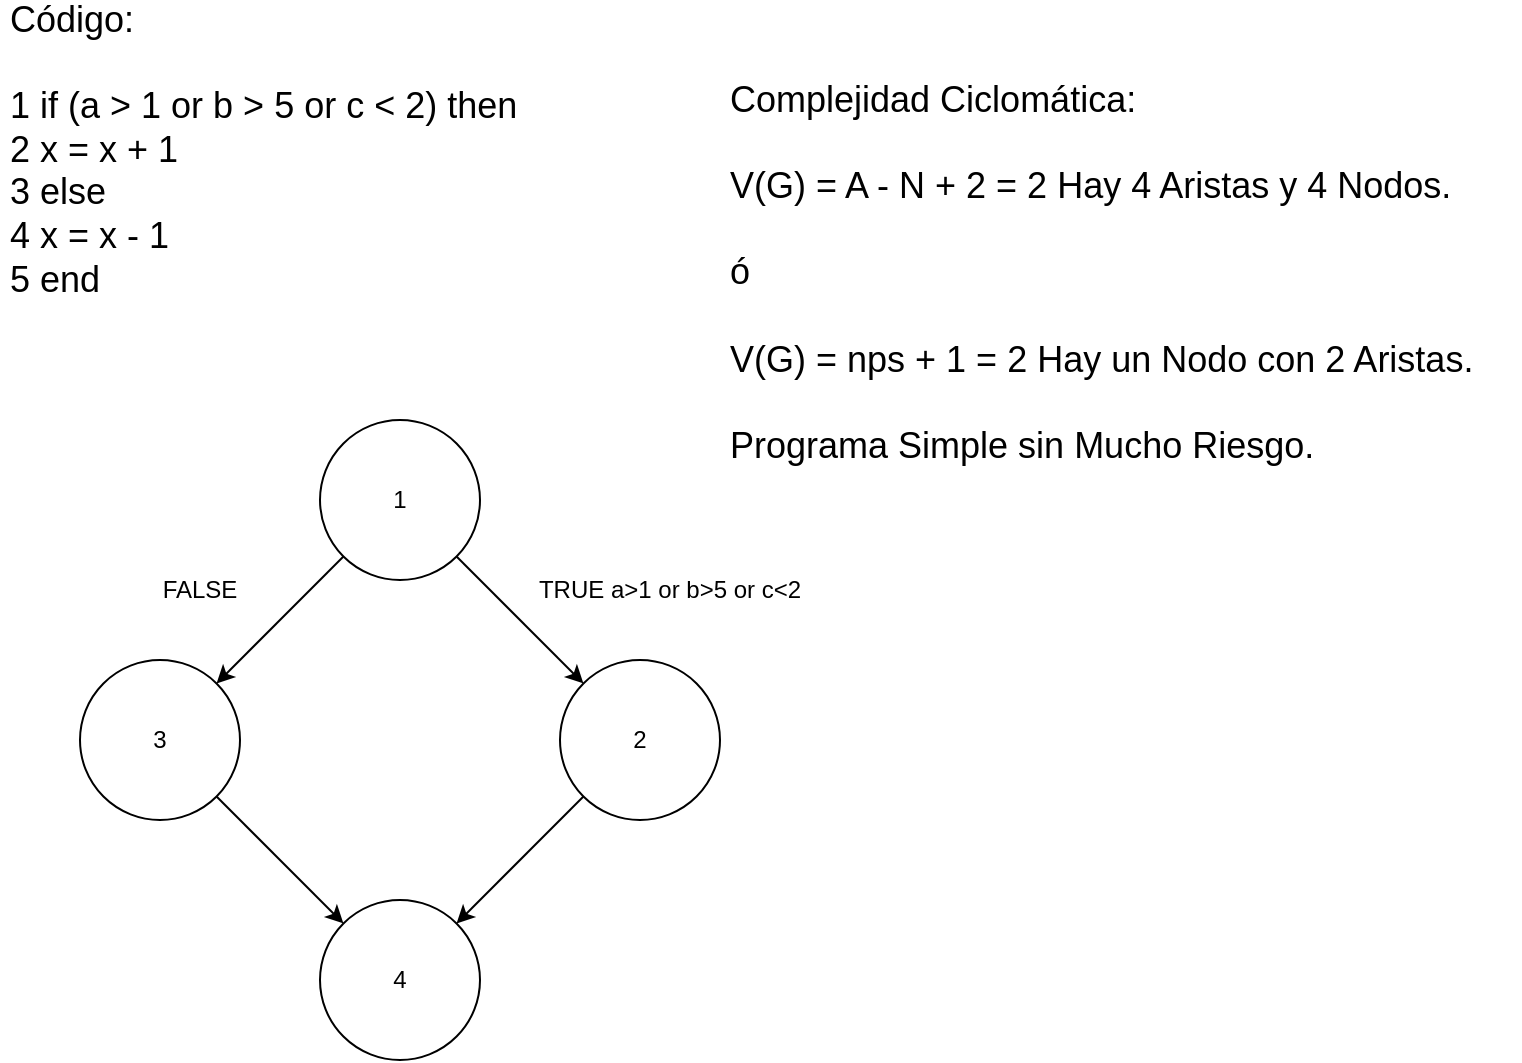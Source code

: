 <mxfile version="23.1.5" type="google">
  <diagram name="Página-1" id="jGLNLjtmGSDzbC26IgF6">
    <mxGraphModel grid="1" page="1" gridSize="10" guides="1" tooltips="1" connect="1" arrows="1" fold="1" pageScale="1" pageWidth="827" pageHeight="1169" math="0" shadow="0">
      <root>
        <mxCell id="0" />
        <mxCell id="1" parent="0" />
        <mxCell id="jqiBhp-ZgphjeBJTnRqZ-1" value="" style="ellipse;whiteSpace=wrap;html=1;aspect=fixed;" vertex="1" parent="1">
          <mxGeometry x="160" y="200" width="80" height="80" as="geometry" />
        </mxCell>
        <mxCell id="jqiBhp-ZgphjeBJTnRqZ-2" value="1" style="text;html=1;align=center;verticalAlign=middle;whiteSpace=wrap;rounded=0;" vertex="1" parent="1">
          <mxGeometry x="170" y="225" width="60" height="30" as="geometry" />
        </mxCell>
        <mxCell id="jqiBhp-ZgphjeBJTnRqZ-3" value="&lt;font style=&quot;font-size: 18px;&quot;&gt;Código:&lt;br&gt;&lt;br&gt;1 if (a &amp;gt; 1 or b &amp;gt; 5 or c &amp;lt; 2) then&lt;br&gt;2 x = x + 1&lt;br&gt;3 else&lt;br&gt;4 x = x - 1&lt;br&gt;5 end&lt;br&gt;&lt;br&gt;&lt;/font&gt;&lt;div&gt;&lt;br/&gt;&lt;/div&gt;" style="text;html=1;spacing=5;spacingTop=-20;whiteSpace=wrap;overflow=hidden;rounded=0;" vertex="1" parent="1">
          <mxGeometry width="280" height="160" as="geometry" />
        </mxCell>
        <mxCell id="jqiBhp-ZgphjeBJTnRqZ-4" value="" style="ellipse;whiteSpace=wrap;html=1;aspect=fixed;" vertex="1" parent="1">
          <mxGeometry x="280" y="320" width="80" height="80" as="geometry" />
        </mxCell>
        <mxCell id="jqiBhp-ZgphjeBJTnRqZ-5" value="" style="ellipse;whiteSpace=wrap;html=1;aspect=fixed;" vertex="1" parent="1">
          <mxGeometry x="40" y="320" width="80" height="80" as="geometry" />
        </mxCell>
        <mxCell id="jqiBhp-ZgphjeBJTnRqZ-6" value="" style="ellipse;whiteSpace=wrap;html=1;aspect=fixed;" vertex="1" parent="1">
          <mxGeometry x="160" y="440" width="80" height="80" as="geometry" />
        </mxCell>
        <mxCell id="jqiBhp-ZgphjeBJTnRqZ-7" value="2" style="text;html=1;align=center;verticalAlign=middle;whiteSpace=wrap;rounded=0;" vertex="1" parent="1">
          <mxGeometry x="290" y="345" width="60" height="30" as="geometry" />
        </mxCell>
        <mxCell id="jqiBhp-ZgphjeBJTnRqZ-8" value="3" style="text;html=1;align=center;verticalAlign=middle;whiteSpace=wrap;rounded=0;" vertex="1" parent="1">
          <mxGeometry x="50" y="345" width="60" height="30" as="geometry" />
        </mxCell>
        <mxCell id="jqiBhp-ZgphjeBJTnRqZ-9" value="4" style="text;html=1;align=center;verticalAlign=middle;whiteSpace=wrap;rounded=0;" vertex="1" parent="1">
          <mxGeometry x="170" y="465" width="60" height="30" as="geometry" />
        </mxCell>
        <mxCell id="jqiBhp-ZgphjeBJTnRqZ-10" value="" style="endArrow=classic;html=1;rounded=0;exitX=1;exitY=1;exitDx=0;exitDy=0;entryX=0;entryY=0;entryDx=0;entryDy=0;" edge="1" parent="1" source="jqiBhp-ZgphjeBJTnRqZ-1" target="jqiBhp-ZgphjeBJTnRqZ-4">
          <mxGeometry width="50" height="50" relative="1" as="geometry">
            <mxPoint x="390" y="430" as="sourcePoint" />
            <mxPoint x="440" y="380" as="targetPoint" />
          </mxGeometry>
        </mxCell>
        <mxCell id="jqiBhp-ZgphjeBJTnRqZ-11" value="" style="endArrow=classic;html=1;rounded=0;exitX=0;exitY=1;exitDx=0;exitDy=0;entryX=1;entryY=0;entryDx=0;entryDy=0;" edge="1" parent="1" source="jqiBhp-ZgphjeBJTnRqZ-1" target="jqiBhp-ZgphjeBJTnRqZ-5">
          <mxGeometry width="50" height="50" relative="1" as="geometry">
            <mxPoint x="390" y="430" as="sourcePoint" />
            <mxPoint x="440" y="380" as="targetPoint" />
          </mxGeometry>
        </mxCell>
        <mxCell id="jqiBhp-ZgphjeBJTnRqZ-12" value="" style="endArrow=classic;html=1;rounded=0;entryX=1;entryY=0;entryDx=0;entryDy=0;exitX=0;exitY=1;exitDx=0;exitDy=0;" edge="1" parent="1" source="jqiBhp-ZgphjeBJTnRqZ-4" target="jqiBhp-ZgphjeBJTnRqZ-6">
          <mxGeometry width="50" height="50" relative="1" as="geometry">
            <mxPoint x="390" y="430" as="sourcePoint" />
            <mxPoint x="440" y="380" as="targetPoint" />
          </mxGeometry>
        </mxCell>
        <mxCell id="jqiBhp-ZgphjeBJTnRqZ-13" value="" style="endArrow=classic;html=1;rounded=0;entryX=0;entryY=0;entryDx=0;entryDy=0;" edge="1" parent="1" source="jqiBhp-ZgphjeBJTnRqZ-5" target="jqiBhp-ZgphjeBJTnRqZ-6">
          <mxGeometry width="50" height="50" relative="1" as="geometry">
            <mxPoint x="390" y="430" as="sourcePoint" />
            <mxPoint x="440" y="380" as="targetPoint" />
          </mxGeometry>
        </mxCell>
        <mxCell id="jqiBhp-ZgphjeBJTnRqZ-14" value="&lt;font style=&quot;font-size: 18px;&quot;&gt;Complejidad Ciclomática:&lt;br&gt;&lt;br&gt;V(G) = A - N + 2 = 2 Hay 4 Aristas y 4 Nodos.&lt;br&gt;&lt;br&gt;ó&lt;br&gt;&lt;br&gt;V(G) = nps + 1 = 2 Hay un Nodo con 2 Aristas.&lt;br&gt;&lt;br&gt;Programa Simple sin Mucho Riesgo.&lt;br&gt;&lt;/font&gt;" style="text;html=1;spacing=5;spacingTop=-20;whiteSpace=wrap;overflow=hidden;rounded=0;" vertex="1" parent="1">
          <mxGeometry x="360" y="40" width="400" height="200" as="geometry" />
        </mxCell>
        <mxCell id="jqiBhp-ZgphjeBJTnRqZ-15" value="TRUE a&amp;gt;1 or b&amp;gt;5 or c&amp;lt;2" style="text;html=1;align=center;verticalAlign=middle;whiteSpace=wrap;rounded=0;" vertex="1" parent="1">
          <mxGeometry x="260" y="270" width="150" height="30" as="geometry" />
        </mxCell>
        <mxCell id="jqiBhp-ZgphjeBJTnRqZ-16" value="FALSE" style="text;html=1;align=center;verticalAlign=middle;whiteSpace=wrap;rounded=0;" vertex="1" parent="1">
          <mxGeometry x="70" y="270" width="60" height="30" as="geometry" />
        </mxCell>
      </root>
    </mxGraphModel>
  </diagram>
</mxfile>
